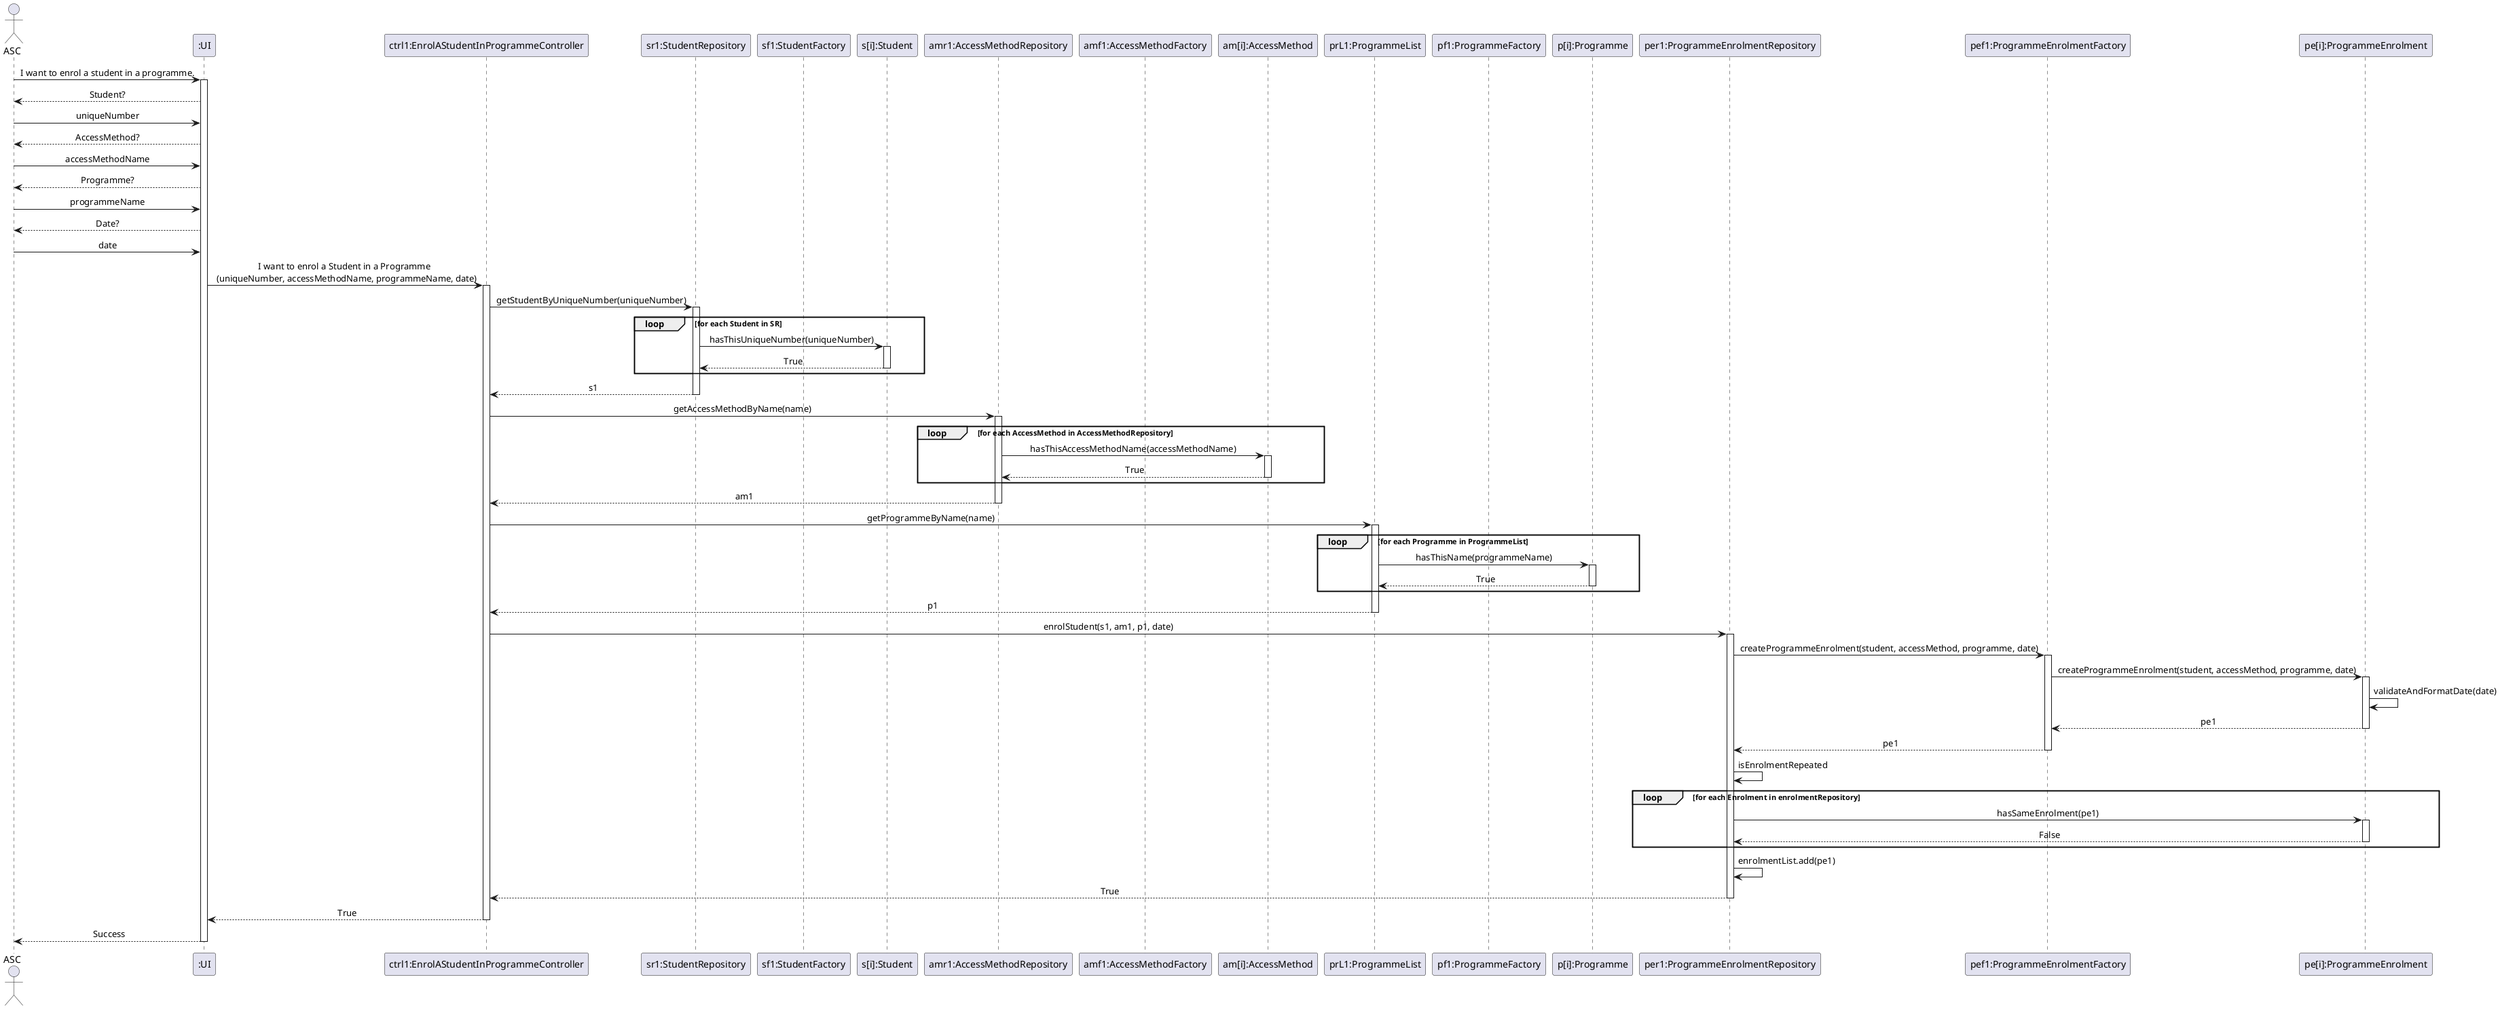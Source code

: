 @startuml
skinparam sequenceMessageAlign center

actor ASC
participant ":UI" as UI
participant "ctrl1:EnrolAStudentInProgrammeController" as CTL
participant "sr1:StudentRepository" as SR
participant "sf1:StudentFactory" as SF
participant "s[i]:Student" as S
participant "amr1:AccessMethodRepository" as AMR
participant "amf1:AccessMethodFactory" as AMF
participant "am[i]:AccessMethod" as AM
participant "prL1:ProgrammeList" as PR
participant "pf1:ProgrammeFactory" as PF
participant "p[i]:Programme" as P
participant "per1:ProgrammeEnrolmentRepository" as ER
participant "pef1:ProgrammeEnrolmentFactory" as PEF
participant "pe[i]:ProgrammeEnrolment" as E

ASC -> UI : I want to enrol a student in a programme.
activate UI
UI --> ASC : Student?
ASC -> UI : uniqueNumber
UI --> ASC : AccessMethod?
ASC -> UI : accessMethodName
UI --> ASC : Programme?
ASC -> UI : programmeName
UI --> ASC : Date?
ASC -> UI : date
UI -> CTL : I want to enrol a Student in a Programme \n (uniqueNumber, accessMethodName, programmeName, date)
activate CTL
CTL -> SR : getStudentByUniqueNumber(uniqueNumber)
activate SR

loop for each Student in SR
    SR -> S : hasThisUniqueNumber(uniqueNumber)
    activate S
    S --> SR : True
    deactivate S
end
SR --> CTL : s1
deactivate SR

CTL -> AMR : getAccessMethodByName(name)
activate AMR
loop for each AccessMethod in AccessMethodRepository
    AMR -> AM : hasThisAccessMethodName(accessMethodName)
    activate AM
    AM --> AMR : True
    deactivate AM
end
AMR --> CTL : am1
deactivate AMR

CTL -> PR : getProgrammeByName(name)
activate PR
loop for each Programme in ProgrammeList
    PR -> P : hasThisName(programmeName)
    activate P
    P --> PR : True
    deactivate P
end
PR --> CTL : p1
deactivate PR

CTL -> ER: enrolStudent(s1, am1, p1, date)
activate ER
create "pe1:ProgrammeEnrolment" as E
ER -> PEF: createProgrammeEnrolment(student, accessMethod, programme, date)
activate PEF
PEF -> E: createProgrammeEnrolment(student, accessMethod, programme, date)

activate E
E -> E : validateAndFormatDate(date)
E --> PEF: pe1
deactivate E
PEF --> ER: pe1
deactivate PEF


ER -> ER : isEnrolmentRepeated

loop for each Enrolment in enrolmentRepository
    ER -> E : hasSameEnrolment(pe1)
    activate E
    E --> ER : False
    deactivate E
end

ER -> ER: enrolmentList.add(pe1)
ER --> CTL: True
deactivate ER
CTL --> UI : True
deactivate CTL
UI --> ASC : Success
deactivate UI
Deactivate ER

@enduml